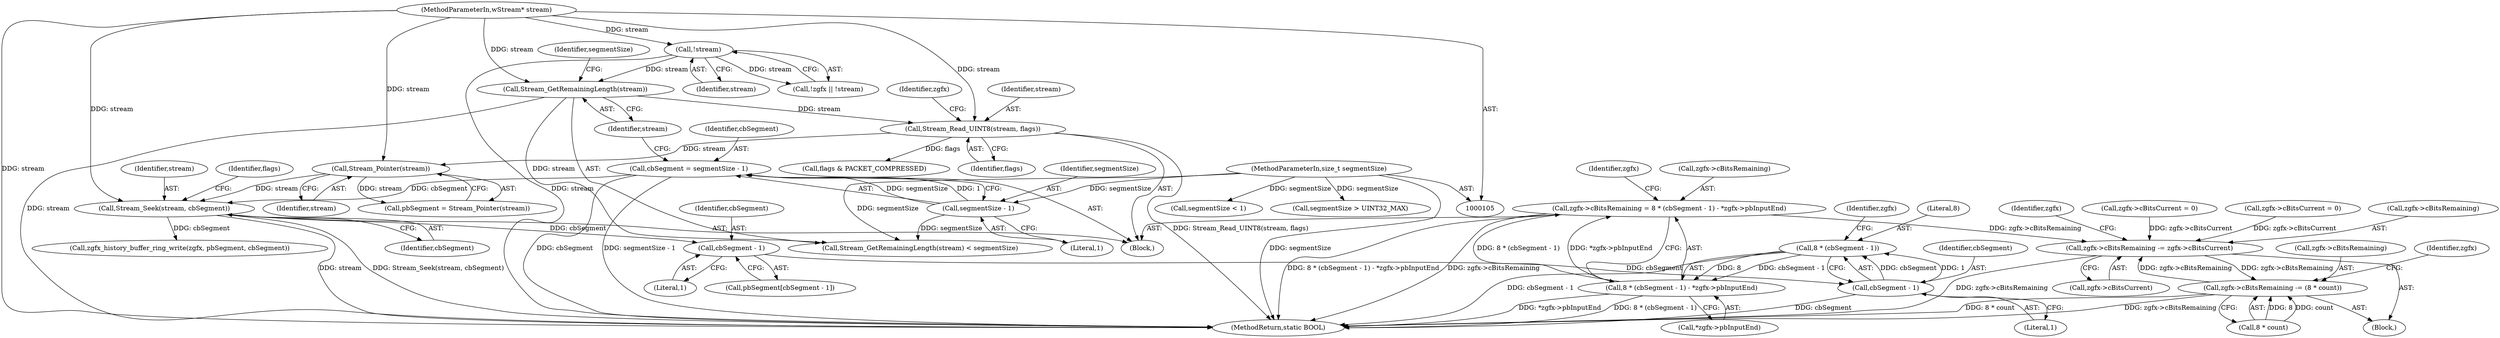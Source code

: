 digraph "0_FreeRDP_17c363a5162fd4dc77b1df54e48d7bd9bf6b3be7_0@API" {
"1000213" [label="(Call,zgfx->cBitsRemaining = 8 * (cbSegment - 1) - *zgfx->pbInputEnd)"];
"1000217" [label="(Call,8 * (cbSegment - 1) - *zgfx->pbInputEnd)"];
"1000218" [label="(Call,8 * (cbSegment - 1))"];
"1000220" [label="(Call,cbSegment - 1)"];
"1000210" [label="(Call,cbSegment - 1)"];
"1000163" [label="(Call,Stream_Seek(stream, cbSegment))"];
"1000161" [label="(Call,Stream_Pointer(stream))"];
"1000151" [label="(Call,Stream_Read_UINT8(stream, flags))"];
"1000139" [label="(Call,Stream_GetRemainingLength(stream))"];
"1000127" [label="(Call,!stream)"];
"1000107" [label="(MethodParameterIn,wStream* stream)"];
"1000131" [label="(Call,cbSegment = segmentSize - 1)"];
"1000133" [label="(Call,segmentSize - 1)"];
"1000108" [label="(MethodParameterIn,size_t segmentSize)"];
"1000490" [label="(Call,zgfx->cBitsRemaining -= zgfx->cBitsCurrent)"];
"1000544" [label="(Call,zgfx->cBitsRemaining -= (8 * count))"];
"1000165" [label="(Identifier,cbSegment)"];
"1000140" [label="(Identifier,stream)"];
"1000172" [label="(Call,zgfx_history_buffer_ring_write(zgfx, pbSegment, cbSegment))"];
"1000146" [label="(Call,segmentSize > UINT32_MAX)"];
"1000219" [label="(Literal,8)"];
"1000164" [label="(Identifier,stream)"];
"1000139" [label="(Call,Stream_GetRemainingLength(stream))"];
"1000223" [label="(Call,*zgfx->pbInputEnd)"];
"1000229" [label="(Identifier,zgfx)"];
"1000169" [label="(Identifier,flags)"];
"1000559" [label="(MethodReturn,static BOOL)"];
"1000494" [label="(Call,zgfx->cBitsCurrent)"];
"1000227" [label="(Call,zgfx->cBitsCurrent = 0)"];
"1000222" [label="(Literal,1)"];
"1000214" [label="(Call,zgfx->cBitsRemaining)"];
"1000218" [label="(Call,8 * (cbSegment - 1))"];
"1000152" [label="(Identifier,stream)"];
"1000553" [label="(Identifier,zgfx)"];
"1000481" [label="(Block,)"];
"1000213" [label="(Call,zgfx->cBitsRemaining = 8 * (cbSegment - 1) - *zgfx->pbInputEnd)"];
"1000107" [label="(MethodParameterIn,wStream* stream)"];
"1000128" [label="(Identifier,stream)"];
"1000108" [label="(MethodParameterIn,size_t segmentSize)"];
"1000225" [label="(Identifier,zgfx)"];
"1000133" [label="(Call,segmentSize - 1)"];
"1000221" [label="(Identifier,cbSegment)"];
"1000208" [label="(Call,pbSegment[cbSegment - 1])"];
"1000544" [label="(Call,zgfx->cBitsRemaining -= (8 * count))"];
"1000491" [label="(Call,zgfx->cBitsRemaining)"];
"1000151" [label="(Call,Stream_Read_UINT8(stream, flags))"];
"1000109" [label="(Block,)"];
"1000545" [label="(Call,zgfx->cBitsRemaining)"];
"1000210" [label="(Call,cbSegment - 1)"];
"1000131" [label="(Call,cbSegment = segmentSize - 1)"];
"1000499" [label="(Identifier,zgfx)"];
"1000138" [label="(Call,Stream_GetRemainingLength(stream) < segmentSize)"];
"1000212" [label="(Literal,1)"];
"1000162" [label="(Identifier,stream)"];
"1000153" [label="(Identifier,flags)"];
"1000217" [label="(Call,8 * (cbSegment - 1) - *zgfx->pbInputEnd)"];
"1000490" [label="(Call,zgfx->cBitsRemaining -= zgfx->cBitsCurrent)"];
"1000143" [label="(Call,segmentSize < 1)"];
"1000548" [label="(Call,8 * count)"];
"1000220" [label="(Call,cbSegment - 1)"];
"1000135" [label="(Literal,1)"];
"1000161" [label="(Call,Stream_Pointer(stream))"];
"1000134" [label="(Identifier,segmentSize)"];
"1000156" [label="(Identifier,zgfx)"];
"1000497" [label="(Call,zgfx->cBitsCurrent = 0)"];
"1000132" [label="(Identifier,cbSegment)"];
"1000127" [label="(Call,!stream)"];
"1000159" [label="(Call,pbSegment = Stream_Pointer(stream))"];
"1000168" [label="(Call,flags & PACKET_COMPRESSED)"];
"1000141" [label="(Identifier,segmentSize)"];
"1000124" [label="(Call,!zgfx || !stream)"];
"1000211" [label="(Identifier,cbSegment)"];
"1000163" [label="(Call,Stream_Seek(stream, cbSegment))"];
"1000213" -> "1000109"  [label="AST: "];
"1000213" -> "1000217"  [label="CFG: "];
"1000214" -> "1000213"  [label="AST: "];
"1000217" -> "1000213"  [label="AST: "];
"1000229" -> "1000213"  [label="CFG: "];
"1000213" -> "1000559"  [label="DDG: 8 * (cbSegment - 1) - *zgfx->pbInputEnd"];
"1000213" -> "1000559"  [label="DDG: zgfx->cBitsRemaining"];
"1000217" -> "1000213"  [label="DDG: 8 * (cbSegment - 1)"];
"1000217" -> "1000213"  [label="DDG: *zgfx->pbInputEnd"];
"1000213" -> "1000490"  [label="DDG: zgfx->cBitsRemaining"];
"1000217" -> "1000223"  [label="CFG: "];
"1000218" -> "1000217"  [label="AST: "];
"1000223" -> "1000217"  [label="AST: "];
"1000217" -> "1000559"  [label="DDG: *zgfx->pbInputEnd"];
"1000217" -> "1000559"  [label="DDG: 8 * (cbSegment - 1)"];
"1000218" -> "1000217"  [label="DDG: 8"];
"1000218" -> "1000217"  [label="DDG: cbSegment - 1"];
"1000218" -> "1000220"  [label="CFG: "];
"1000219" -> "1000218"  [label="AST: "];
"1000220" -> "1000218"  [label="AST: "];
"1000225" -> "1000218"  [label="CFG: "];
"1000218" -> "1000559"  [label="DDG: cbSegment - 1"];
"1000220" -> "1000218"  [label="DDG: cbSegment"];
"1000220" -> "1000218"  [label="DDG: 1"];
"1000220" -> "1000222"  [label="CFG: "];
"1000221" -> "1000220"  [label="AST: "];
"1000222" -> "1000220"  [label="AST: "];
"1000220" -> "1000559"  [label="DDG: cbSegment"];
"1000210" -> "1000220"  [label="DDG: cbSegment"];
"1000210" -> "1000208"  [label="AST: "];
"1000210" -> "1000212"  [label="CFG: "];
"1000211" -> "1000210"  [label="AST: "];
"1000212" -> "1000210"  [label="AST: "];
"1000208" -> "1000210"  [label="CFG: "];
"1000163" -> "1000210"  [label="DDG: cbSegment"];
"1000163" -> "1000109"  [label="AST: "];
"1000163" -> "1000165"  [label="CFG: "];
"1000164" -> "1000163"  [label="AST: "];
"1000165" -> "1000163"  [label="AST: "];
"1000169" -> "1000163"  [label="CFG: "];
"1000163" -> "1000559"  [label="DDG: stream"];
"1000163" -> "1000559"  [label="DDG: Stream_Seek(stream, cbSegment)"];
"1000161" -> "1000163"  [label="DDG: stream"];
"1000107" -> "1000163"  [label="DDG: stream"];
"1000131" -> "1000163"  [label="DDG: cbSegment"];
"1000163" -> "1000172"  [label="DDG: cbSegment"];
"1000161" -> "1000159"  [label="AST: "];
"1000161" -> "1000162"  [label="CFG: "];
"1000162" -> "1000161"  [label="AST: "];
"1000159" -> "1000161"  [label="CFG: "];
"1000161" -> "1000159"  [label="DDG: stream"];
"1000151" -> "1000161"  [label="DDG: stream"];
"1000107" -> "1000161"  [label="DDG: stream"];
"1000151" -> "1000109"  [label="AST: "];
"1000151" -> "1000153"  [label="CFG: "];
"1000152" -> "1000151"  [label="AST: "];
"1000153" -> "1000151"  [label="AST: "];
"1000156" -> "1000151"  [label="CFG: "];
"1000151" -> "1000559"  [label="DDG: Stream_Read_UINT8(stream, flags)"];
"1000139" -> "1000151"  [label="DDG: stream"];
"1000107" -> "1000151"  [label="DDG: stream"];
"1000151" -> "1000168"  [label="DDG: flags"];
"1000139" -> "1000138"  [label="AST: "];
"1000139" -> "1000140"  [label="CFG: "];
"1000140" -> "1000139"  [label="AST: "];
"1000141" -> "1000139"  [label="CFG: "];
"1000139" -> "1000559"  [label="DDG: stream"];
"1000139" -> "1000138"  [label="DDG: stream"];
"1000127" -> "1000139"  [label="DDG: stream"];
"1000107" -> "1000139"  [label="DDG: stream"];
"1000127" -> "1000124"  [label="AST: "];
"1000127" -> "1000128"  [label="CFG: "];
"1000128" -> "1000127"  [label="AST: "];
"1000124" -> "1000127"  [label="CFG: "];
"1000127" -> "1000559"  [label="DDG: stream"];
"1000127" -> "1000124"  [label="DDG: stream"];
"1000107" -> "1000127"  [label="DDG: stream"];
"1000107" -> "1000105"  [label="AST: "];
"1000107" -> "1000559"  [label="DDG: stream"];
"1000131" -> "1000109"  [label="AST: "];
"1000131" -> "1000133"  [label="CFG: "];
"1000132" -> "1000131"  [label="AST: "];
"1000133" -> "1000131"  [label="AST: "];
"1000140" -> "1000131"  [label="CFG: "];
"1000131" -> "1000559"  [label="DDG: cbSegment"];
"1000131" -> "1000559"  [label="DDG: segmentSize - 1"];
"1000133" -> "1000131"  [label="DDG: segmentSize"];
"1000133" -> "1000131"  [label="DDG: 1"];
"1000133" -> "1000135"  [label="CFG: "];
"1000134" -> "1000133"  [label="AST: "];
"1000135" -> "1000133"  [label="AST: "];
"1000108" -> "1000133"  [label="DDG: segmentSize"];
"1000133" -> "1000138"  [label="DDG: segmentSize"];
"1000108" -> "1000105"  [label="AST: "];
"1000108" -> "1000559"  [label="DDG: segmentSize"];
"1000108" -> "1000138"  [label="DDG: segmentSize"];
"1000108" -> "1000143"  [label="DDG: segmentSize"];
"1000108" -> "1000146"  [label="DDG: segmentSize"];
"1000490" -> "1000481"  [label="AST: "];
"1000490" -> "1000494"  [label="CFG: "];
"1000491" -> "1000490"  [label="AST: "];
"1000494" -> "1000490"  [label="AST: "];
"1000499" -> "1000490"  [label="CFG: "];
"1000490" -> "1000559"  [label="DDG: zgfx->cBitsRemaining"];
"1000497" -> "1000490"  [label="DDG: zgfx->cBitsCurrent"];
"1000227" -> "1000490"  [label="DDG: zgfx->cBitsCurrent"];
"1000544" -> "1000490"  [label="DDG: zgfx->cBitsRemaining"];
"1000490" -> "1000544"  [label="DDG: zgfx->cBitsRemaining"];
"1000544" -> "1000481"  [label="AST: "];
"1000544" -> "1000548"  [label="CFG: "];
"1000545" -> "1000544"  [label="AST: "];
"1000548" -> "1000544"  [label="AST: "];
"1000553" -> "1000544"  [label="CFG: "];
"1000544" -> "1000559"  [label="DDG: 8 * count"];
"1000544" -> "1000559"  [label="DDG: zgfx->cBitsRemaining"];
"1000548" -> "1000544"  [label="DDG: 8"];
"1000548" -> "1000544"  [label="DDG: count"];
}
